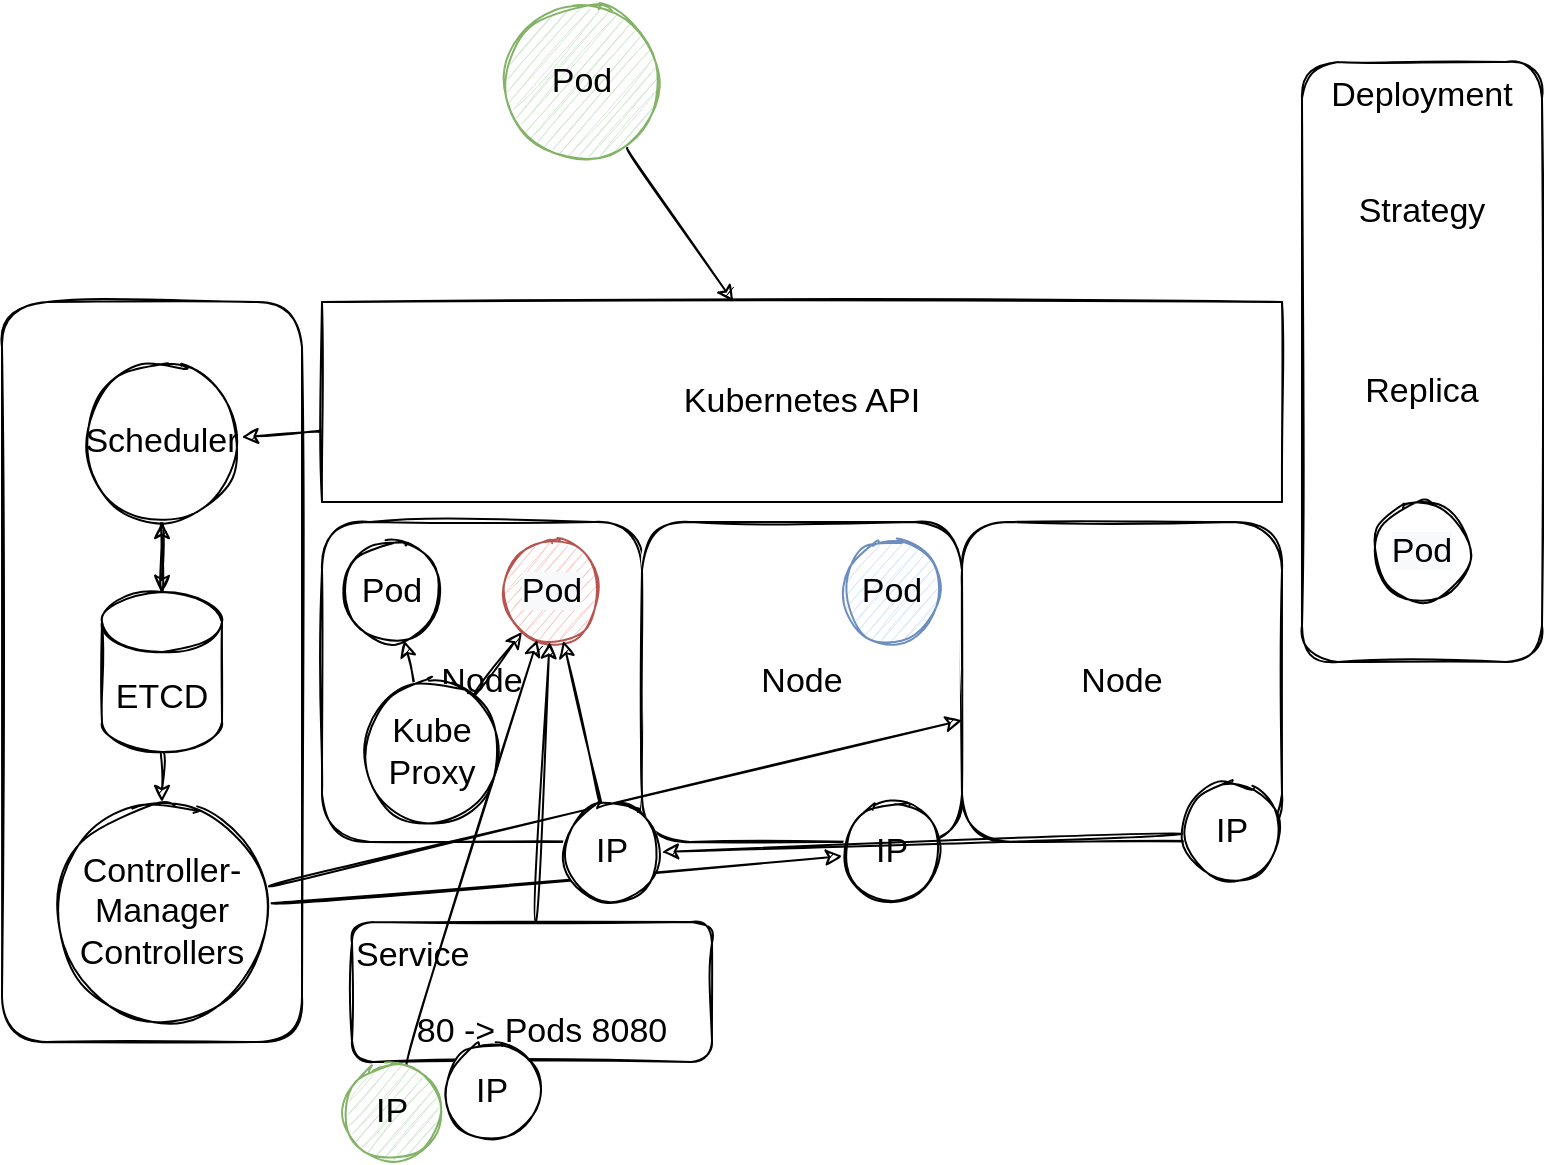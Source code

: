 <mxfile>
    <diagram id="YpHMVtdIoaBIZ9wn0Aj9" name="Page-1">
        <mxGraphModel dx="517" dy="645" grid="1" gridSize="10" guides="1" tooltips="1" connect="1" arrows="1" fold="1" page="1" pageScale="1" pageWidth="827" pageHeight="1169" math="0" shadow="0">
            <root>
                <mxCell id="0"/>
                <mxCell id="1" parent="0"/>
                <mxCell id="18" value="Node" style="rounded=1;whiteSpace=wrap;html=1;sketch=1;fontSize=17;" parent="1" vertex="1">
                    <mxGeometry y="170" width="150" height="370" as="geometry"/>
                </mxCell>
                <mxCell id="2" value="Node" style="rounded=1;whiteSpace=wrap;html=1;sketch=1;fontSize=17;" parent="1" vertex="1">
                    <mxGeometry x="160" y="280" width="160" height="160" as="geometry"/>
                </mxCell>
                <mxCell id="3" value="Node" style="rounded=1;whiteSpace=wrap;html=1;sketch=1;fontSize=17;" parent="1" vertex="1">
                    <mxGeometry x="320" y="280" width="160" height="160" as="geometry"/>
                </mxCell>
                <mxCell id="4" value="Node" style="rounded=1;whiteSpace=wrap;html=1;sketch=1;fontSize=17;" parent="1" vertex="1">
                    <mxGeometry x="480" y="280" width="160" height="160" as="geometry"/>
                </mxCell>
                <mxCell id="15" style="edgeStyle=none;curved=1;rounded=1;sketch=1;html=1;fontSize=17;" parent="1" source="7" target="8" edge="1">
                    <mxGeometry relative="1" as="geometry"/>
                </mxCell>
                <mxCell id="7" value="Kubernetes API" style="rounded=0;whiteSpace=wrap;html=1;sketch=1;fontSize=17;" parent="1" vertex="1">
                    <mxGeometry x="160" y="170" width="480" height="100" as="geometry"/>
                </mxCell>
                <mxCell id="16" style="edgeStyle=none;curved=1;rounded=1;sketch=1;html=1;fontSize=17;" parent="1" source="8" target="10" edge="1">
                    <mxGeometry relative="1" as="geometry"/>
                </mxCell>
                <mxCell id="8" value="Scheduler" style="ellipse;whiteSpace=wrap;html=1;aspect=fixed;rounded=1;sketch=1;fontSize=17;" parent="1" vertex="1">
                    <mxGeometry x="40" y="200" width="80" height="80" as="geometry"/>
                </mxCell>
                <mxCell id="41" style="edgeStyle=none;curved=1;rounded=1;sketch=1;html=1;fontSize=17;" parent="1" source="9" target="32" edge="1">
                    <mxGeometry relative="1" as="geometry"/>
                </mxCell>
                <mxCell id="42" style="edgeStyle=none;curved=1;rounded=1;sketch=1;html=1;fontSize=17;" parent="1" source="9" target="4" edge="1">
                    <mxGeometry relative="1" as="geometry"/>
                </mxCell>
                <mxCell id="9" value="Controller-Manager&lt;br&gt;Controllers" style="ellipse;whiteSpace=wrap;html=1;aspect=fixed;rounded=1;sketch=1;fontSize=17;" parent="1" vertex="1">
                    <mxGeometry x="25" y="420" width="110" height="110" as="geometry"/>
                </mxCell>
                <mxCell id="11" style="edgeStyle=none;curved=1;rounded=1;sketch=1;html=1;fontSize=17;" parent="1" source="10" target="9" edge="1">
                    <mxGeometry relative="1" as="geometry"/>
                </mxCell>
                <mxCell id="12" style="edgeStyle=none;curved=1;rounded=1;sketch=1;html=1;fontSize=17;" parent="1" source="10" target="8" edge="1">
                    <mxGeometry relative="1" as="geometry"/>
                </mxCell>
                <mxCell id="10" value="ETCD" style="shape=cylinder3;whiteSpace=wrap;html=1;boundedLbl=1;backgroundOutline=1;size=15;rounded=1;sketch=1;fontSize=17;" parent="1" vertex="1">
                    <mxGeometry x="50" y="315" width="60" height="80" as="geometry"/>
                </mxCell>
                <mxCell id="14" style="edgeStyle=none;curved=1;rounded=1;sketch=1;html=1;fontSize=17;" parent="1" source="13" target="7" edge="1">
                    <mxGeometry relative="1" as="geometry"/>
                </mxCell>
                <mxCell id="13" value="Pod" style="ellipse;whiteSpace=wrap;html=1;aspect=fixed;rounded=1;sketch=1;fontSize=17;fillColor=#d5e8d4;strokeColor=#82b366;" parent="1" vertex="1">
                    <mxGeometry x="250" y="20" width="80" height="80" as="geometry"/>
                </mxCell>
                <mxCell id="17" value="Pod" style="ellipse;whiteSpace=wrap;html=1;aspect=fixed;rounded=1;sketch=1;fontSize=17;" parent="1" vertex="1">
                    <mxGeometry x="170" y="290" width="50" height="50" as="geometry"/>
                </mxCell>
                <mxCell id="19" value="Deployment" style="rounded=1;whiteSpace=wrap;html=1;sketch=1;fontSize=17;verticalAlign=top;" parent="1" vertex="1">
                    <mxGeometry x="650" y="50" width="120" height="300" as="geometry"/>
                </mxCell>
                <mxCell id="20" value="&lt;meta charset=&quot;utf-8&quot;&gt;&lt;span style=&quot;color: rgb(0, 0, 0); font-family: helvetica; font-size: 17px; font-style: normal; font-weight: 400; letter-spacing: normal; text-align: center; text-indent: 0px; text-transform: none; word-spacing: 0px; background-color: rgb(248, 249, 250); display: inline; float: none;&quot;&gt;Pod&lt;/span&gt;" style="ellipse;whiteSpace=wrap;html=1;aspect=fixed;rounded=1;sketch=1;fontSize=17;" parent="1" vertex="1">
                    <mxGeometry x="685" y="270" width="50" height="50" as="geometry"/>
                </mxCell>
                <mxCell id="21" value="Replica" style="text;html=1;strokeColor=none;fillColor=none;align=center;verticalAlign=middle;whiteSpace=wrap;rounded=0;sketch=1;fontSize=17;" parent="1" vertex="1">
                    <mxGeometry x="680" y="200" width="60" height="30" as="geometry"/>
                </mxCell>
                <mxCell id="22" value="Strategy" style="text;html=1;strokeColor=none;fillColor=none;align=center;verticalAlign=middle;whiteSpace=wrap;rounded=0;sketch=1;fontSize=17;" parent="1" vertex="1">
                    <mxGeometry x="680" y="110" width="60" height="30" as="geometry"/>
                </mxCell>
                <mxCell id="23" value="&lt;meta charset=&quot;utf-8&quot;&gt;&lt;span style=&quot;color: rgb(0, 0, 0); font-family: helvetica; font-size: 17px; font-style: normal; font-weight: 400; letter-spacing: normal; text-align: center; text-indent: 0px; text-transform: none; word-spacing: 0px; background-color: rgb(248, 249, 250); display: inline; float: none;&quot;&gt;Pod&lt;/span&gt;" style="ellipse;whiteSpace=wrap;html=1;aspect=fixed;rounded=1;sketch=1;fontSize=17;fillColor=#f8cecc;strokeColor=#b85450;" parent="1" vertex="1">
                    <mxGeometry x="250" y="290" width="50" height="50" as="geometry"/>
                </mxCell>
                <mxCell id="29" style="edgeStyle=none;curved=1;rounded=1;sketch=1;html=1;fontSize=17;" parent="1" source="25" target="23" edge="1">
                    <mxGeometry relative="1" as="geometry"/>
                </mxCell>
                <mxCell id="25" value="Service" style="rounded=1;whiteSpace=wrap;html=1;sketch=1;fontSize=17;align=left;verticalAlign=top;" parent="1" vertex="1">
                    <mxGeometry x="175" y="480" width="180" height="70" as="geometry"/>
                </mxCell>
                <mxCell id="26" value="IP" style="ellipse;whiteSpace=wrap;html=1;aspect=fixed;rounded=1;sketch=1;fontSize=17;" parent="1" vertex="1">
                    <mxGeometry x="220" y="540" width="50" height="50" as="geometry"/>
                </mxCell>
                <mxCell id="30" style="edgeStyle=none;curved=1;rounded=1;sketch=1;html=1;fontSize=17;" parent="1" source="27" target="23" edge="1">
                    <mxGeometry relative="1" as="geometry"/>
                </mxCell>
                <mxCell id="27" value="IP" style="ellipse;whiteSpace=wrap;html=1;aspect=fixed;rounded=1;sketch=1;fontSize=17;fillColor=#d5e8d4;strokeColor=#82b366;" parent="1" vertex="1">
                    <mxGeometry x="170" y="550" width="50" height="50" as="geometry"/>
                </mxCell>
                <mxCell id="28" value="80 -&amp;gt; Pods 8080" style="text;html=1;strokeColor=none;fillColor=none;align=center;verticalAlign=middle;whiteSpace=wrap;rounded=0;sketch=1;fontSize=17;" parent="1" vertex="1">
                    <mxGeometry x="185" y="520" width="170" height="30" as="geometry"/>
                </mxCell>
                <mxCell id="34" style="edgeStyle=none;curved=1;rounded=1;sketch=1;html=1;fontSize=17;" parent="1" source="31" target="2" edge="1">
                    <mxGeometry relative="1" as="geometry"/>
                </mxCell>
                <mxCell id="39" style="edgeStyle=none;curved=1;rounded=1;sketch=1;html=1;fontSize=17;" parent="1" source="31" target="23" edge="1">
                    <mxGeometry relative="1" as="geometry"/>
                </mxCell>
                <mxCell id="31" value="IP" style="ellipse;whiteSpace=wrap;html=1;aspect=fixed;rounded=1;sketch=1;fontSize=17;" parent="1" vertex="1">
                    <mxGeometry x="280" y="420" width="50" height="50" as="geometry"/>
                </mxCell>
                <mxCell id="32" value="IP" style="ellipse;whiteSpace=wrap;html=1;aspect=fixed;rounded=1;sketch=1;fontSize=17;" parent="1" vertex="1">
                    <mxGeometry x="420" y="420" width="50" height="50" as="geometry"/>
                </mxCell>
                <mxCell id="38" style="edgeStyle=none;curved=1;rounded=1;sketch=1;html=1;entryX=1;entryY=0.5;entryDx=0;entryDy=0;fontSize=17;" parent="1" source="33" target="31" edge="1">
                    <mxGeometry relative="1" as="geometry"/>
                </mxCell>
                <mxCell id="33" value="IP" style="ellipse;whiteSpace=wrap;html=1;aspect=fixed;rounded=1;sketch=1;fontSize=17;" parent="1" vertex="1">
                    <mxGeometry x="590" y="410" width="50" height="50" as="geometry"/>
                </mxCell>
                <mxCell id="36" style="edgeStyle=none;curved=1;rounded=1;sketch=1;html=1;fontSize=17;" parent="1" source="35" target="23" edge="1">
                    <mxGeometry relative="1" as="geometry"/>
                </mxCell>
                <mxCell id="37" style="edgeStyle=none;curved=1;rounded=1;sketch=1;html=1;fontSize=17;" parent="1" source="35" target="17" edge="1">
                    <mxGeometry relative="1" as="geometry"/>
                </mxCell>
                <mxCell id="35" value="Kube Proxy" style="ellipse;whiteSpace=wrap;html=1;aspect=fixed;rounded=1;sketch=1;fontSize=17;" parent="1" vertex="1">
                    <mxGeometry x="180" y="360" width="70" height="70" as="geometry"/>
                </mxCell>
                <mxCell id="40" value="Pod" style="ellipse;whiteSpace=wrap;html=1;aspect=fixed;rounded=1;sketch=1;fontSize=17;fillColor=#dae8fc;strokeColor=#6c8ebf;" parent="1" vertex="1">
                    <mxGeometry x="420" y="290" width="50" height="50" as="geometry"/>
                </mxCell>
            </root>
        </mxGraphModel>
    </diagram>
    <diagram id="EYAjclP35OUiYBwvsGW2" name="B/G">
        <mxGraphModel dx="873" dy="732" grid="1" gridSize="10" guides="1" tooltips="1" connect="1" arrows="1" fold="1" page="1" pageScale="1" pageWidth="827" pageHeight="1169" math="0" shadow="0">
            <root>
                <mxCell id="ubHxiy8zPE4ZtPVC6uci-0"/>
                <mxCell id="ubHxiy8zPE4ZtPVC6uci-1" parent="ubHxiy8zPE4ZtPVC6uci-0"/>
                <mxCell id="ubHxiy8zPE4ZtPVC6uci-2" value="" style="rounded=0;whiteSpace=wrap;html=1;" vertex="1" parent="ubHxiy8zPE4ZtPVC6uci-1">
                    <mxGeometry x="210" y="150" width="130" height="60" as="geometry"/>
                </mxCell>
                <mxCell id="ubHxiy8zPE4ZtPVC6uci-3" value="" style="rounded=0;whiteSpace=wrap;html=1;" vertex="1" parent="ubHxiy8zPE4ZtPVC6uci-1">
                    <mxGeometry x="400" y="150" width="130" height="60" as="geometry"/>
                </mxCell>
                <mxCell id="ubHxiy8zPE4ZtPVC6uci-4" value="Infrastructure $$$$$" style="text;html=1;strokeColor=none;fillColor=none;align=center;verticalAlign=middle;whiteSpace=wrap;rounded=0;" vertex="1" parent="ubHxiy8zPE4ZtPVC6uci-1">
                    <mxGeometry x="90" y="165" width="60" height="30" as="geometry"/>
                </mxCell>
                <mxCell id="ubHxiy8zPE4ZtPVC6uci-5" value="Application" style="text;html=1;strokeColor=none;fillColor=none;align=center;verticalAlign=middle;whiteSpace=wrap;rounded=0;" vertex="1" parent="ubHxiy8zPE4ZtPVC6uci-1">
                    <mxGeometry x="90" y="320" width="60" height="30" as="geometry"/>
                </mxCell>
                <mxCell id="ubHxiy8zPE4ZtPVC6uci-6" value="" style="rounded=0;whiteSpace=wrap;html=1;" vertex="1" parent="ubHxiy8zPE4ZtPVC6uci-1">
                    <mxGeometry x="210" y="300" width="270" height="120" as="geometry"/>
                </mxCell>
                <mxCell id="ubHxiy8zPE4ZtPVC6uci-9" style="edgeStyle=none;html=1;" edge="1" parent="ubHxiy8zPE4ZtPVC6uci-1" source="ubHxiy8zPE4ZtPVC6uci-8" target="ubHxiy8zPE4ZtPVC6uci-3">
                    <mxGeometry relative="1" as="geometry"/>
                </mxCell>
                <mxCell id="ubHxiy8zPE4ZtPVC6uci-8" value="" style="ellipse;whiteSpace=wrap;html=1;aspect=fixed;" vertex="1" parent="ubHxiy8zPE4ZtPVC6uci-1">
                    <mxGeometry x="325" y="180" width="40" height="40" as="geometry"/>
                </mxCell>
                <mxCell id="ubHxiy8zPE4ZtPVC6uci-10" value="" style="rounded=0;whiteSpace=wrap;html=1;" vertex="1" parent="ubHxiy8zPE4ZtPVC6uci-1">
                    <mxGeometry x="220" y="320" width="100" height="95" as="geometry"/>
                </mxCell>
                <mxCell id="ubHxiy8zPE4ZtPVC6uci-11" value="" style="rounded=0;whiteSpace=wrap;html=1;" vertex="1" parent="ubHxiy8zPE4ZtPVC6uci-1">
                    <mxGeometry x="365" y="320" width="100" height="95" as="geometry"/>
                </mxCell>
                <mxCell id="ubHxiy8zPE4ZtPVC6uci-15" style="edgeStyle=none;html=1;" edge="1" parent="ubHxiy8zPE4ZtPVC6uci-1" source="ubHxiy8zPE4ZtPVC6uci-12" target="ubHxiy8zPE4ZtPVC6uci-11">
                    <mxGeometry relative="1" as="geometry"/>
                </mxCell>
                <mxCell id="ubHxiy8zPE4ZtPVC6uci-12" value="" style="ellipse;whiteSpace=wrap;html=1;aspect=fixed;" vertex="1" parent="ubHxiy8zPE4ZtPVC6uci-1">
                    <mxGeometry x="380" y="235" width="60" height="60" as="geometry"/>
                </mxCell>
                <mxCell id="ubHxiy8zPE4ZtPVC6uci-16" style="edgeStyle=none;html=1;" edge="1" parent="ubHxiy8zPE4ZtPVC6uci-1" source="ubHxiy8zPE4ZtPVC6uci-14" target="ubHxiy8zPE4ZtPVC6uci-10">
                    <mxGeometry relative="1" as="geometry"/>
                </mxCell>
                <mxCell id="ubHxiy8zPE4ZtPVC6uci-14" value="" style="ellipse;whiteSpace=wrap;html=1;aspect=fixed;" vertex="1" parent="ubHxiy8zPE4ZtPVC6uci-1">
                    <mxGeometry x="245" y="240" width="50" height="50" as="geometry"/>
                </mxCell>
            </root>
        </mxGraphModel>
    </diagram>
    <diagram id="e83GrLSAXhTG0BjHBxgz" name="Page-3">
        <mxGraphModel dx="1966" dy="645" grid="1" gridSize="10" guides="1" tooltips="1" connect="1" arrows="1" fold="1" page="1" pageScale="1" pageWidth="827" pageHeight="1169" math="0" shadow="0">
            <root>
                <mxCell id="8GoytEmxMu1QR5XvEA5H-0"/>
                <mxCell id="8GoytEmxMu1QR5XvEA5H-1" parent="8GoytEmxMu1QR5XvEA5H-0"/>
                <mxCell id="8GoytEmxMu1QR5XvEA5H-10" style="edgeStyle=none;html=1;" edge="1" parent="8GoytEmxMu1QR5XvEA5H-1" source="8GoytEmxMu1QR5XvEA5H-2" target="8GoytEmxMu1QR5XvEA5H-3">
                    <mxGeometry relative="1" as="geometry"/>
                </mxCell>
                <mxCell id="8GoytEmxMu1QR5XvEA5H-2" value="Changes" style="rounded=0;whiteSpace=wrap;html=1;" vertex="1" parent="8GoytEmxMu1QR5XvEA5H-1">
                    <mxGeometry x="60" y="200" width="120" height="60" as="geometry"/>
                </mxCell>
                <mxCell id="8GoytEmxMu1QR5XvEA5H-7" style="edgeStyle=none;html=1;" edge="1" parent="8GoytEmxMu1QR5XvEA5H-1" source="8GoytEmxMu1QR5XvEA5H-3" target="8GoytEmxMu1QR5XvEA5H-4">
                    <mxGeometry relative="1" as="geometry"/>
                </mxCell>
                <mxCell id="8GoytEmxMu1QR5XvEA5H-8" style="edgeStyle=none;html=1;" edge="1" parent="8GoytEmxMu1QR5XvEA5H-1" source="8GoytEmxMu1QR5XvEA5H-3" target="8GoytEmxMu1QR5XvEA5H-5">
                    <mxGeometry relative="1" as="geometry"/>
                </mxCell>
                <mxCell id="8GoytEmxMu1QR5XvEA5H-9" style="edgeStyle=none;html=1;" edge="1" parent="8GoytEmxMu1QR5XvEA5H-1" source="8GoytEmxMu1QR5XvEA5H-3" target="8GoytEmxMu1QR5XvEA5H-6">
                    <mxGeometry relative="1" as="geometry"/>
                </mxCell>
                <mxCell id="8GoytEmxMu1QR5XvEA5H-3" value="Builds" style="rounded=0;whiteSpace=wrap;html=1;" vertex="1" parent="8GoytEmxMu1QR5XvEA5H-1">
                    <mxGeometry x="60" y="290" width="120" height="60" as="geometry"/>
                </mxCell>
                <mxCell id="8GoytEmxMu1QR5XvEA5H-14" style="edgeStyle=none;html=1;" edge="1" parent="8GoytEmxMu1QR5XvEA5H-1" source="8GoytEmxMu1QR5XvEA5H-4" target="8GoytEmxMu1QR5XvEA5H-11">
                    <mxGeometry relative="1" as="geometry">
                        <Array as="points">
                            <mxPoint x="140" y="490"/>
                        </Array>
                    </mxGeometry>
                </mxCell>
                <mxCell id="8GoytEmxMu1QR5XvEA5H-4" value="Docker Builds" style="rounded=0;whiteSpace=wrap;html=1;" vertex="1" parent="8GoytEmxMu1QR5XvEA5H-1">
                    <mxGeometry x="50" y="400" width="90" height="60" as="geometry"/>
                </mxCell>
                <mxCell id="8GoytEmxMu1QR5XvEA5H-13" style="edgeStyle=none;html=1;" edge="1" parent="8GoytEmxMu1QR5XvEA5H-1" source="8GoytEmxMu1QR5XvEA5H-5" target="8GoytEmxMu1QR5XvEA5H-11">
                    <mxGeometry relative="1" as="geometry">
                        <Array as="points">
                            <mxPoint x="240" y="470"/>
                        </Array>
                    </mxGeometry>
                </mxCell>
                <mxCell id="8GoytEmxMu1QR5XvEA5H-5" value="Docker Builds" style="rounded=0;whiteSpace=wrap;html=1;" vertex="1" parent="8GoytEmxMu1QR5XvEA5H-1">
                    <mxGeometry x="160" y="400" width="90" height="60" as="geometry"/>
                </mxCell>
                <mxCell id="8GoytEmxMu1QR5XvEA5H-12" style="edgeStyle=none;html=1;" edge="1" parent="8GoytEmxMu1QR5XvEA5H-1" source="8GoytEmxMu1QR5XvEA5H-6" target="8GoytEmxMu1QR5XvEA5H-11">
                    <mxGeometry relative="1" as="geometry"/>
                </mxCell>
                <mxCell id="8GoytEmxMu1QR5XvEA5H-6" value="Docker Builds" style="rounded=0;whiteSpace=wrap;html=1;" vertex="1" parent="8GoytEmxMu1QR5XvEA5H-1">
                    <mxGeometry x="270" y="400" width="90" height="60" as="geometry"/>
                </mxCell>
                <mxCell id="8GoytEmxMu1QR5XvEA5H-17" style="edgeStyle=none;html=1;startArrow=none;" edge="1" parent="8GoytEmxMu1QR5XvEA5H-1" source="8GoytEmxMu1QR5XvEA5H-18" target="8GoytEmxMu1QR5XvEA5H-16">
                    <mxGeometry relative="1" as="geometry"/>
                </mxCell>
                <mxCell id="8GoytEmxMu1QR5XvEA5H-11" value="Helm&lt;br&gt;values.yaml" style="shape=parallelogram;perimeter=parallelogramPerimeter;whiteSpace=wrap;html=1;fixedSize=1;" vertex="1" parent="8GoytEmxMu1QR5XvEA5H-1">
                    <mxGeometry x="400" y="500" width="120" height="60" as="geometry"/>
                </mxCell>
                <mxCell id="8GoytEmxMu1QR5XvEA5H-15" value="PR" style="text;html=1;strokeColor=none;fillColor=none;align=center;verticalAlign=middle;whiteSpace=wrap;rounded=0;" vertex="1" parent="8GoytEmxMu1QR5XvEA5H-1">
                    <mxGeometry x="-40" y="420" width="60" height="30" as="geometry"/>
                </mxCell>
                <mxCell id="8GoytEmxMu1QR5XvEA5H-16" value="Container Registry" style="ellipse;whiteSpace=wrap;html=1;aspect=fixed;" vertex="1" parent="8GoytEmxMu1QR5XvEA5H-1">
                    <mxGeometry x="690" y="490" width="80" height="80" as="geometry"/>
                </mxCell>
                <mxCell id="8GoytEmxMu1QR5XvEA5H-18" value="Helm Package" style="rounded=0;whiteSpace=wrap;html=1;" vertex="1" parent="8GoytEmxMu1QR5XvEA5H-1">
                    <mxGeometry x="580" y="500" width="60" height="60" as="geometry"/>
                </mxCell>
                <mxCell id="8GoytEmxMu1QR5XvEA5H-19" value="" style="edgeStyle=none;html=1;endArrow=none;" edge="1" parent="8GoytEmxMu1QR5XvEA5H-1" source="8GoytEmxMu1QR5XvEA5H-11" target="8GoytEmxMu1QR5XvEA5H-18">
                    <mxGeometry relative="1" as="geometry">
                        <mxPoint x="510" y="530" as="sourcePoint"/>
                        <mxPoint x="640" y="530" as="targetPoint"/>
                    </mxGeometry>
                </mxCell>
                <mxCell id="8GoytEmxMu1QR5XvEA5H-22" style="edgeStyle=none;html=1;" edge="1" parent="8GoytEmxMu1QR5XvEA5H-1" source="8GoytEmxMu1QR5XvEA5H-20" target="8GoytEmxMu1QR5XvEA5H-11">
                    <mxGeometry relative="1" as="geometry"/>
                </mxCell>
                <mxCell id="8GoytEmxMu1QR5XvEA5H-20" value="Version" style="text;html=1;strokeColor=none;fillColor=none;align=center;verticalAlign=middle;whiteSpace=wrap;rounded=0;" vertex="1" parent="8GoytEmxMu1QR5XvEA5H-1">
                    <mxGeometry x="430" y="305" width="60" height="30" as="geometry"/>
                </mxCell>
                <mxCell id="8GoytEmxMu1QR5XvEA5H-21" value="MASTER" style="text;html=1;strokeColor=none;fillColor=none;align=center;verticalAlign=middle;whiteSpace=wrap;rounded=0;" vertex="1" parent="8GoytEmxMu1QR5XvEA5H-1">
                    <mxGeometry x="-50" y="585" width="60" height="30" as="geometry"/>
                </mxCell>
                <mxCell id="8GoytEmxMu1QR5XvEA5H-23" value="Docker Builds" style="rounded=0;whiteSpace=wrap;html=1;" vertex="1" parent="8GoytEmxMu1QR5XvEA5H-1">
                    <mxGeometry x="50" y="570" width="90" height="60" as="geometry"/>
                </mxCell>
                <mxCell id="8GoytEmxMu1QR5XvEA5H-24" value="Docker Builds" style="rounded=0;whiteSpace=wrap;html=1;" vertex="1" parent="8GoytEmxMu1QR5XvEA5H-1">
                    <mxGeometry x="160" y="570" width="90" height="60" as="geometry"/>
                </mxCell>
                <mxCell id="8GoytEmxMu1QR5XvEA5H-25" value="Docker Builds" style="rounded=0;whiteSpace=wrap;html=1;" vertex="1" parent="8GoytEmxMu1QR5XvEA5H-1">
                    <mxGeometry x="270" y="570" width="90" height="60" as="geometry"/>
                </mxCell>
                <mxCell id="8GoytEmxMu1QR5XvEA5H-26" value="Stage: Dev" style="rounded=0;whiteSpace=wrap;html=1;" vertex="1" parent="8GoytEmxMu1QR5XvEA5H-1">
                    <mxGeometry x="480" y="700" width="120" height="60" as="geometry"/>
                </mxCell>
                <mxCell id="8GoytEmxMu1QR5XvEA5H-27" value="Infrastructure" style="rounded=0;whiteSpace=wrap;html=1;" vertex="1" parent="8GoytEmxMu1QR5XvEA5H-1">
                    <mxGeometry x="480" y="770" width="120" height="60" as="geometry"/>
                </mxCell>
                <mxCell id="8GoytEmxMu1QR5XvEA5H-28" value="Helm" style="rounded=0;whiteSpace=wrap;html=1;" vertex="1" parent="8GoytEmxMu1QR5XvEA5H-1">
                    <mxGeometry x="480" y="840" width="120" height="60" as="geometry"/>
                </mxCell>
            </root>
        </mxGraphModel>
    </diagram>
</mxfile>